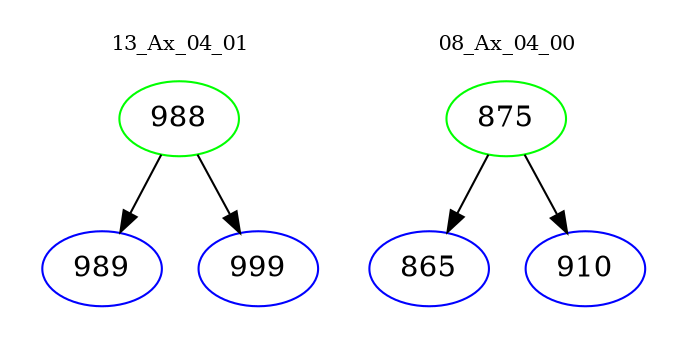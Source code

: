 digraph{
subgraph cluster_0 {
color = white
label = "13_Ax_04_01";
fontsize=10;
T0_988 [label="988", color="green"]
T0_988 -> T0_989 [color="black"]
T0_989 [label="989", color="blue"]
T0_988 -> T0_999 [color="black"]
T0_999 [label="999", color="blue"]
}
subgraph cluster_1 {
color = white
label = "08_Ax_04_00";
fontsize=10;
T1_875 [label="875", color="green"]
T1_875 -> T1_865 [color="black"]
T1_865 [label="865", color="blue"]
T1_875 -> T1_910 [color="black"]
T1_910 [label="910", color="blue"]
}
}
